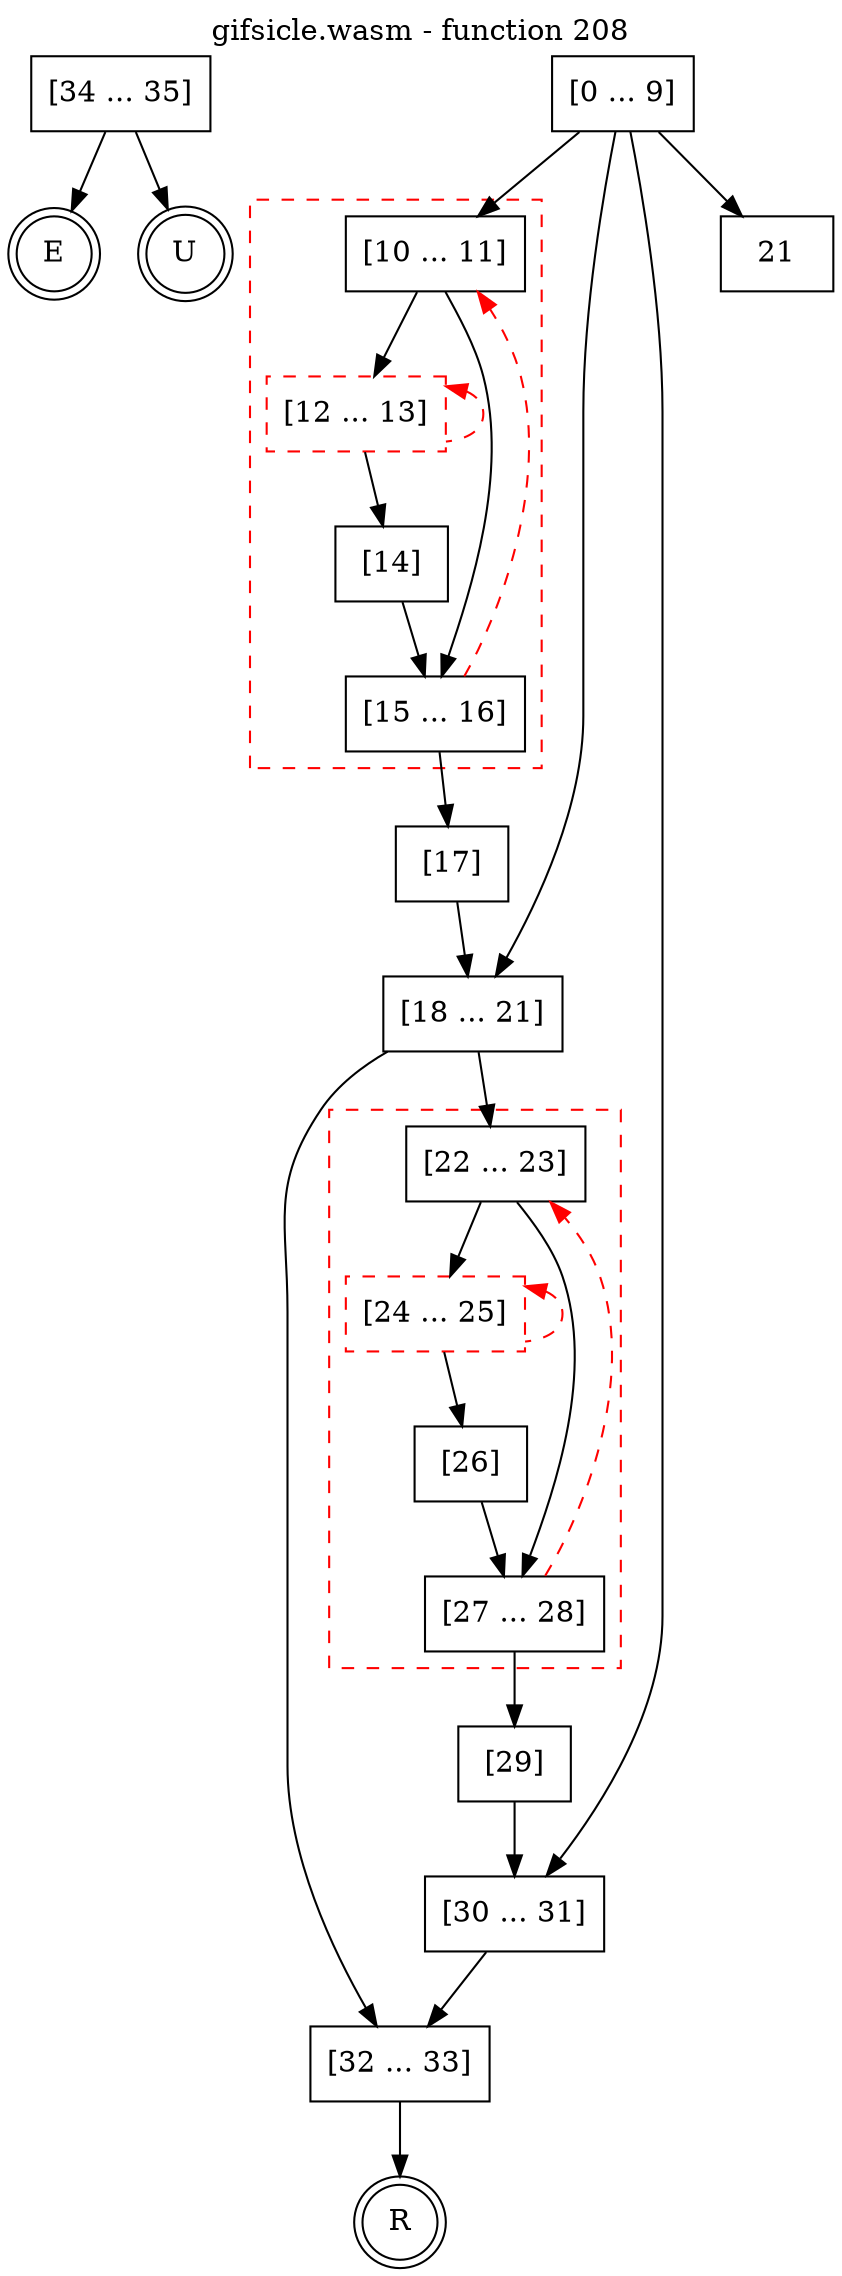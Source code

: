 digraph finite_state_machine {
    label = "gifsicle.wasm - function 208"
    labelloc =  t
    labelfontsize = 16
    labelfontcolor = black
    labelfontname = "Helvetica"
    node [shape = doublecircle]; E U R ;
    node [shape = box];
    node [shape=box, color=black, style=solid] 0[label="[0 ... 9]"]
    subgraph cluster_10{
    label = "";
    style = dashed color = red;
    node [shape=box, color=black, style=solid] 10[label="[10 ... 11]"]
    node [shape=box, color=red, style=dashed] 12[label="[12 ... 13]"]
    node [shape=box, color=black, style=solid] 14[label="[14]"]
    node [shape=box, color=black, style=solid] 15[label="[15 ... 16]"]
    }
    node [shape=box, color=black, style=solid] 17[label="[17]"]
    node [shape=box, color=black, style=solid] 18[label="[18 ... 21]"]
    subgraph cluster_22{
    label = "";
    style = dashed color = red;
    node [shape=box, color=black, style=solid] 22[label="[22 ... 23]"]
    node [shape=box, color=red, style=dashed] 24[label="[24 ... 25]"]
    node [shape=box, color=black, style=solid] 26[label="[26]"]
    node [shape=box, color=black, style=solid] 27[label="[27 ... 28]"]
    }
    node [shape=box, color=black, style=solid] 29[label="[29]"]
    node [shape=box, color=black, style=solid] 30[label="[30 ... 31]"]
    node [shape=box, color=black, style=solid] 32[label="[32 ... 33]"]
    node [shape=box, color=black, style=solid] 34[label="[34 ... 35]"]
    node [shape=box, color=black, style=solid] R[label="R"]
    node [shape=box, color=black, style=solid] U[label="U"]
    0 -> 10;
    0 -> 18;
    0 -> 21;
    0 -> 30;
    10 -> 12;
    10 -> 15;
    12 -> 14;
    12 -> 12[style="dashed" color="red" dir=back];
    14 -> 15;
    15 -> 10[style="dashed" color="red"];
    15 -> 17;
    17 -> 18;
    18 -> 22;
    18 -> 32;
    22 -> 24;
    22 -> 27;
    24 -> 26;
    24 -> 24[style="dashed" color="red" dir=back];
    26 -> 27;
    27 -> 22[style="dashed" color="red"];
    27 -> 29;
    29 -> 30;
    30 -> 32;
    32 -> R;
    34 -> E;
    34 -> U;
}
